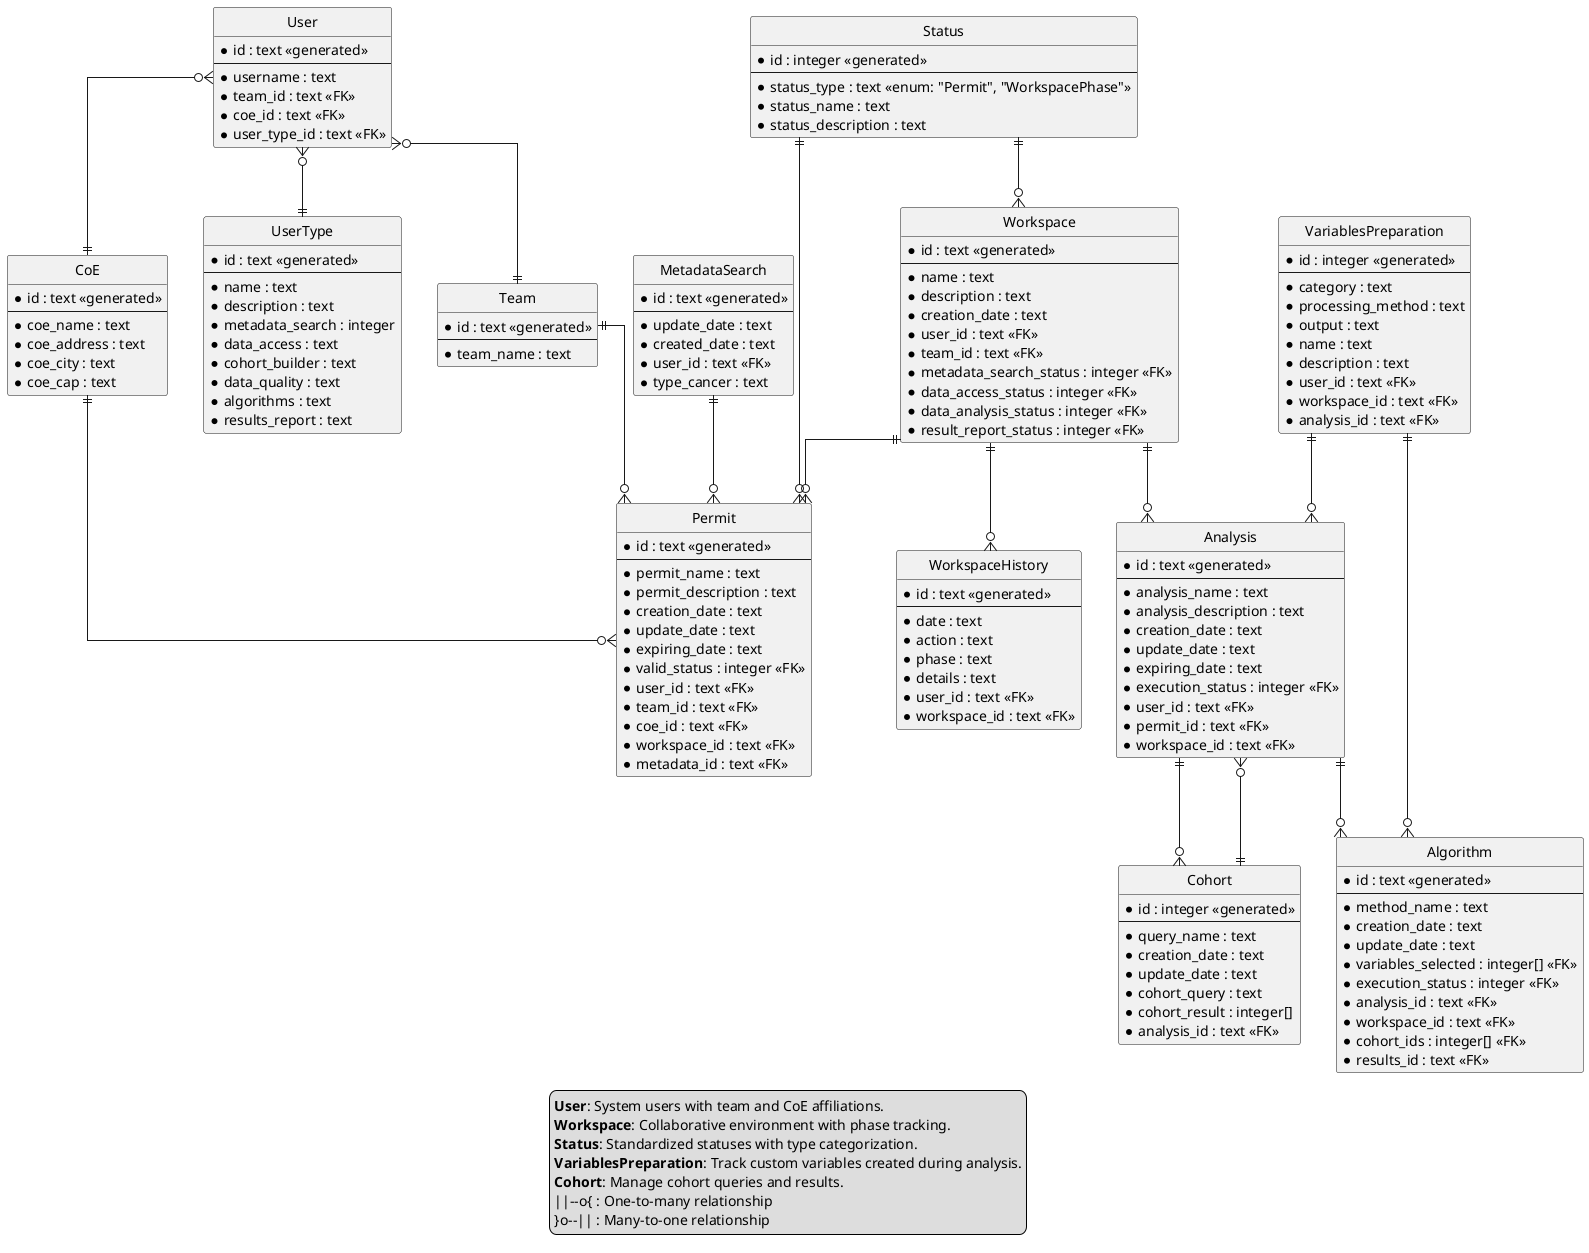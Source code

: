 @startuml RavenDB

' configuration
hide circle
skinparam linetype ortho

entity User {
    * id : text <<generated>>
    --
    * username : text
    * team_id : text <<FK>>
    * coe_id : text <<FK>>
    * user_type_id : text <<FK>>
}

entity Team {
    * id : text <<generated>>
    --
    * team_name : text
}

entity CoE {
    * id : text <<generated>>
    --
    * coe_name : text
    * coe_address : text
    * coe_city : text
    * coe_cap : text
}

entity UserType {
    * id : text <<generated>>
    --
    * name : text
    * description : text
    * metadata_search : integer
    * data_access : text
    * cohort_builder : text
    * data_quality : text
    * algorithms : text
    * results_report : text
}

entity Permit {
    * id : text <<generated>>
    --
    * permit_name : text
    * permit_description : text
    * creation_date : text
    * update_date : text
    * expiring_date : text
    * valid_status : integer <<FK>>
    * user_id : text <<FK>>
    * team_id : text <<FK>>
    * coe_id : text <<FK>>
    * workspace_id : text <<FK>>
    * metadata_id : text <<FK>>
}

entity Workspace {
    * id : text <<generated>>
    --
    * name : text
    * description : text
    * creation_date : text
    * user_id : text <<FK>>
    * team_id : text <<FK>>
    * metadata_search_status : integer <<FK>>
    * data_access_status : integer <<FK>>
    * data_analysis_status : integer <<FK>>
    * result_report_status : integer <<FK>>
}

entity Status {
    * id : integer <<generated>>
    --
    * status_type : text <<enum: "Permit", "WorkspacePhase">>
    * status_name : text
    * status_description : text
}

entity WorkspaceHistory {
    * id : text <<generated>>
    --
    * date : text
    * action : text
    * phase : text
    * details : text
    * user_id : text <<FK>>
    * workspace_id : text <<FK>>
}

entity Analysis {
    * id : text <<generated>>
    --
    * analysis_name : text
    * analysis_description : text
    * creation_date : text
    * update_date : text
    * expiring_date : text
    * execution_status : integer <<FK>>
    * user_id : text <<FK>>
    * permit_id : text <<FK>>
    * workspace_id : text <<FK>>
}

entity Algorithm {
    * id : text <<generated>>
    --
    * method_name : text
    * creation_date : text
    * update_date : text
    * variables_selected : integer[] <<FK>> 
    * execution_status : integer <<FK>>
    * analysis_id : text <<FK>>
    * workspace_id : text <<FK>>
    * cohort_ids : integer[] <<FK>>
    * results_id : text <<FK>>
}

entity MetadataSearch {
    * id : text <<generated>>
    --
    * update_date : text
    * created_date : text
    * user_id : text <<FK>>
    * type_cancer : text
}

entity Cohort {
    * id : integer <<generated>>
    --
    * query_name : text
    * creation_date : text
    * update_date : text
    * cohort_query : text
    * cohort_result : integer[]
    * analysis_id : text <<FK>>
}

entity VariablesPreparation {
    * id : integer <<generated>>
    --
    * category : text
    * processing_method : text
    * output : text
    * name : text
    * description : text
    * user_id : text <<FK>>
    * workspace_id : text <<FK>>
    * analysis_id : text <<FK>>
}

' Relationships
User }o--|| Team
User }o--|| CoE
User }o--|| UserType
Team ||--o{ Permit
CoE ||--o{ Permit
Workspace ||--o{ Permit
Workspace ||--o{ Analysis
Workspace ||--o{ WorkspaceHistory
Status ||--o{ Permit
Status ||--o{ Workspace
Analysis ||--o{ Algorithm
Analysis ||--o{ Cohort
MetadataSearch ||--o{ Permit
VariablesPreparation ||--o{ Algorithm
VariablesPreparation ||--o{ Analysis
Cohort ||--o{ Analysis

legend
**User**: System users with team and CoE affiliations.
**Workspace**: Collaborative environment with phase tracking.
**Status**: Standardized statuses with type categorization.
**VariablesPreparation**: Track custom variables created during analysis.
**Cohort**: Manage cohort queries and results.
||--o{ : One-to-many relationship
}o--|| : Many-to-one relationship
endlegend

@enduml